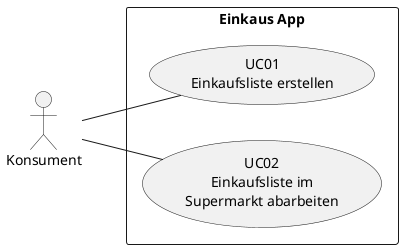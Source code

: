 @startuml
left to right direction

:Konsument: as act01

rectangle "Einkaus App" {
    "UC01\nEinkaufsliste erstellen" as (uc01)
    "UC02\nEinkaufsliste im\nSupermarkt abarbeiten" as (uc02)
}

act01 -- (uc01)
act01 -- (uc02)
@enduml

